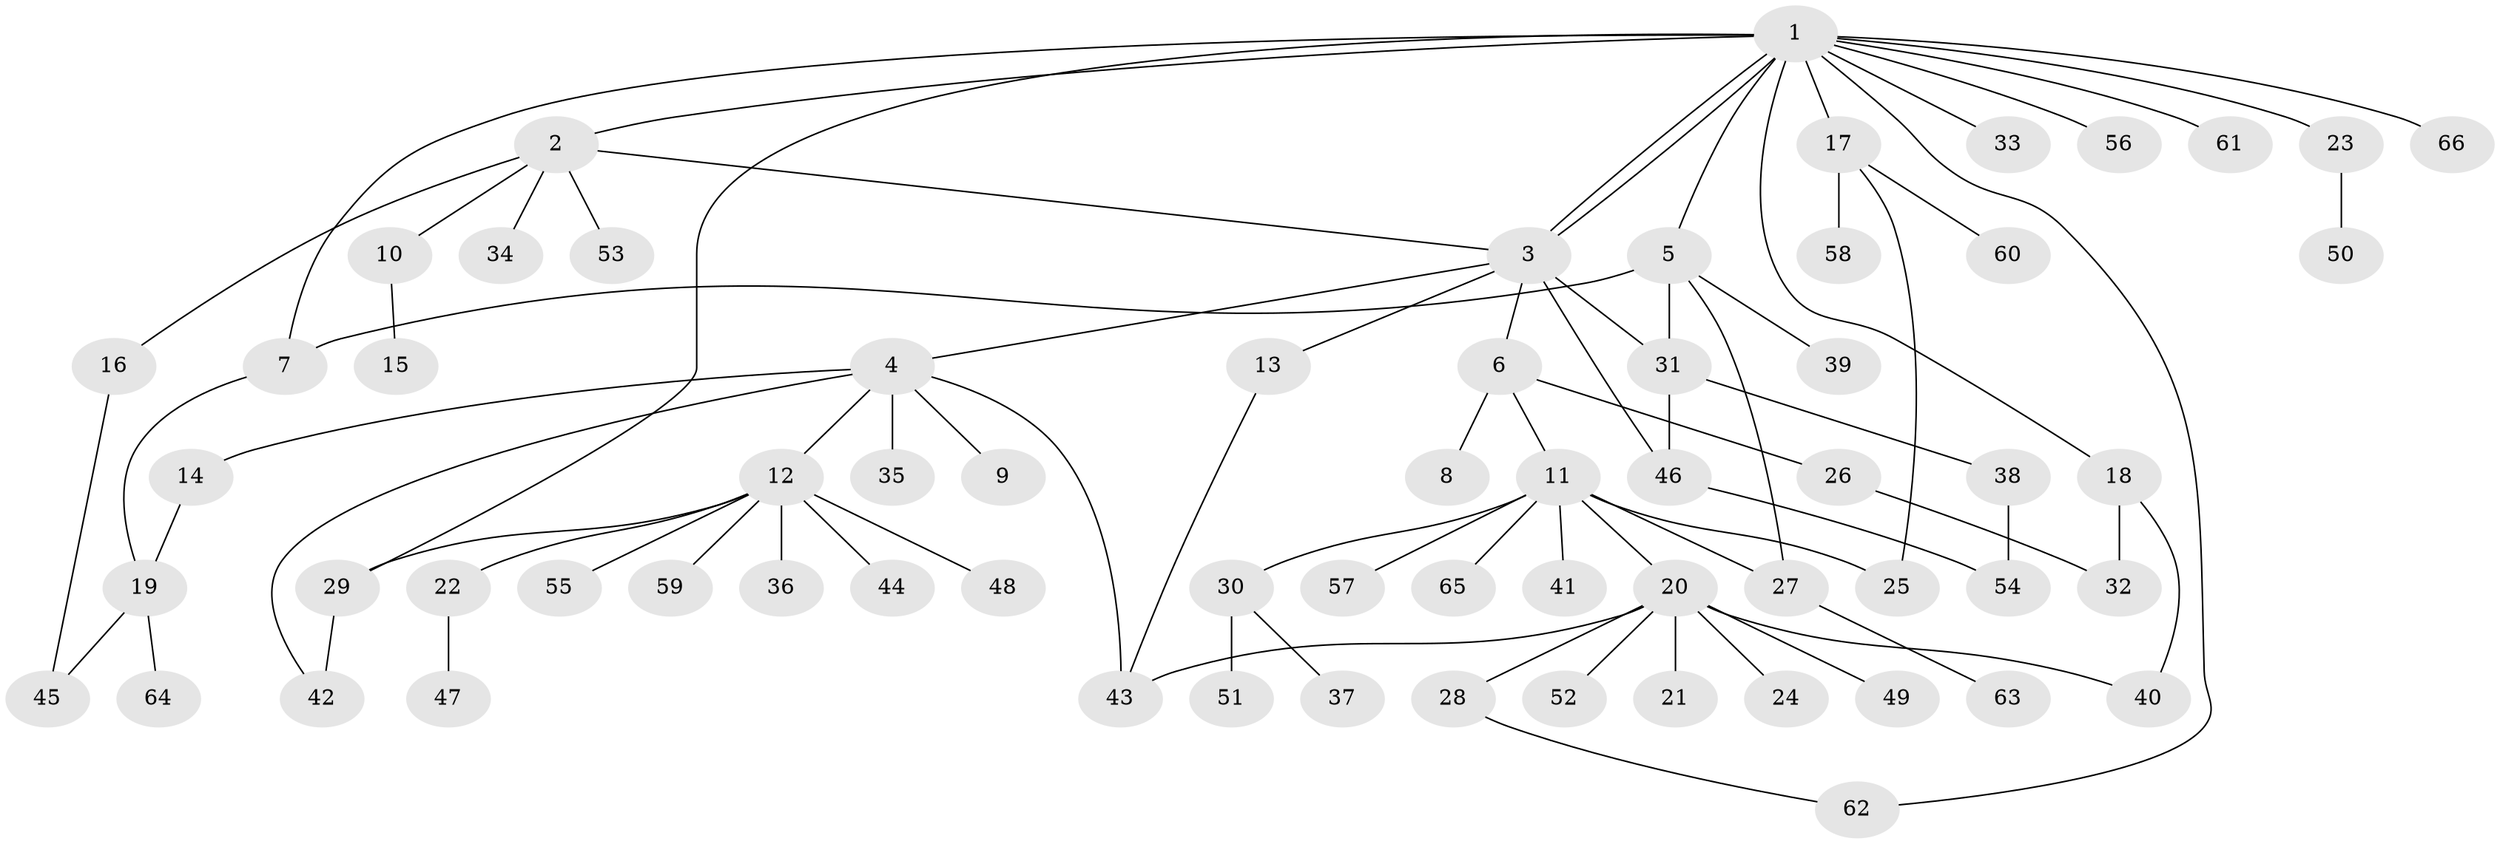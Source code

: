// coarse degree distribution, {12: 0.020833333333333332, 5: 0.020833333333333332, 7: 0.08333333333333333, 4: 0.08333333333333333, 3: 0.08333333333333333, 1: 0.4791666666666667, 6: 0.020833333333333332, 2: 0.20833333333333334}
// Generated by graph-tools (version 1.1) at 2025/50/03/04/25 22:50:13]
// undirected, 66 vertices, 82 edges
graph export_dot {
  node [color=gray90,style=filled];
  1;
  2;
  3;
  4;
  5;
  6;
  7;
  8;
  9;
  10;
  11;
  12;
  13;
  14;
  15;
  16;
  17;
  18;
  19;
  20;
  21;
  22;
  23;
  24;
  25;
  26;
  27;
  28;
  29;
  30;
  31;
  32;
  33;
  34;
  35;
  36;
  37;
  38;
  39;
  40;
  41;
  42;
  43;
  44;
  45;
  46;
  47;
  48;
  49;
  50;
  51;
  52;
  53;
  54;
  55;
  56;
  57;
  58;
  59;
  60;
  61;
  62;
  63;
  64;
  65;
  66;
  1 -- 2;
  1 -- 3;
  1 -- 3;
  1 -- 5;
  1 -- 7;
  1 -- 17;
  1 -- 18;
  1 -- 23;
  1 -- 29;
  1 -- 33;
  1 -- 56;
  1 -- 61;
  1 -- 62;
  1 -- 66;
  2 -- 3;
  2 -- 10;
  2 -- 16;
  2 -- 34;
  2 -- 53;
  3 -- 4;
  3 -- 6;
  3 -- 13;
  3 -- 31;
  3 -- 46;
  4 -- 9;
  4 -- 12;
  4 -- 14;
  4 -- 35;
  4 -- 42;
  4 -- 43;
  5 -- 7;
  5 -- 27;
  5 -- 31;
  5 -- 39;
  6 -- 8;
  6 -- 11;
  6 -- 26;
  7 -- 19;
  10 -- 15;
  11 -- 20;
  11 -- 25;
  11 -- 27;
  11 -- 30;
  11 -- 41;
  11 -- 57;
  11 -- 65;
  12 -- 22;
  12 -- 29;
  12 -- 36;
  12 -- 44;
  12 -- 48;
  12 -- 55;
  12 -- 59;
  13 -- 43;
  14 -- 19;
  16 -- 45;
  17 -- 25;
  17 -- 58;
  17 -- 60;
  18 -- 32;
  18 -- 40;
  19 -- 45;
  19 -- 64;
  20 -- 21;
  20 -- 24;
  20 -- 28;
  20 -- 40;
  20 -- 43;
  20 -- 49;
  20 -- 52;
  22 -- 47;
  23 -- 50;
  26 -- 32;
  27 -- 63;
  28 -- 62;
  29 -- 42;
  30 -- 37;
  30 -- 51;
  31 -- 38;
  31 -- 46;
  38 -- 54;
  46 -- 54;
}
